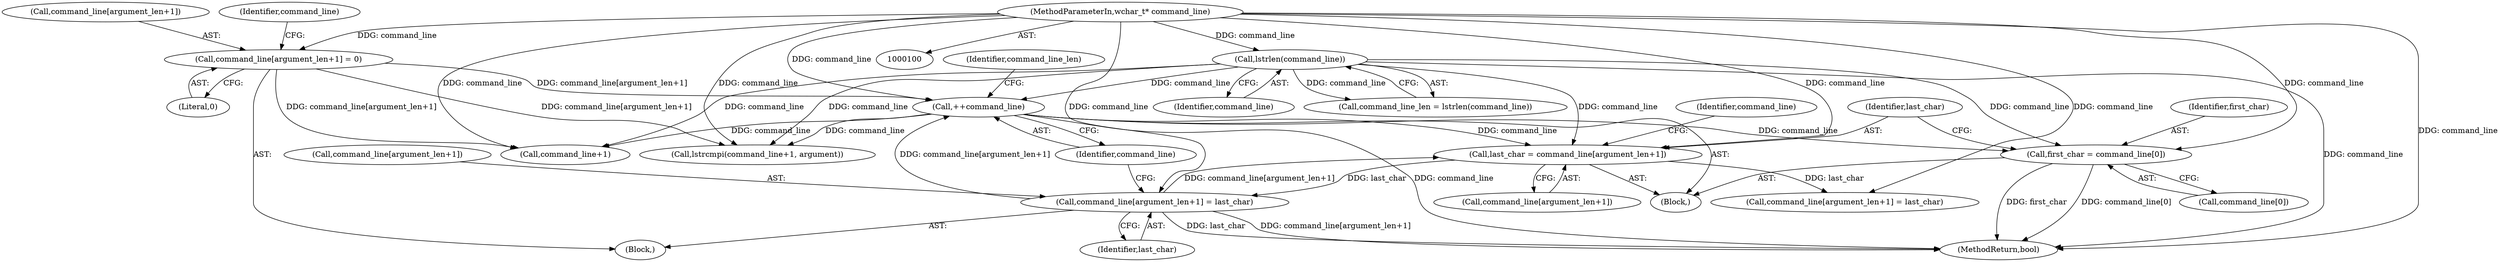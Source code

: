 digraph "0_Chrome_514f93279494ec4448b34a7aeeff27eccaae983f@array" {
"1000138" [label="(Call,first_char = command_line[0])"];
"1000184" [label="(Call,++command_line)"];
"1000177" [label="(Call,command_line[argument_len+1] = last_char)"];
"1000144" [label="(Call,last_char = command_line[argument_len+1])"];
"1000130" [label="(Call,lstrlen(command_line))"];
"1000101" [label="(MethodParameterIn,wchar_t* command_line)"];
"1000152" [label="(Call,command_line[argument_len+1] = 0)"];
"1000154" [label="(Identifier,command_line)"];
"1000168" [label="(Call,command_line[argument_len+1] = last_char)"];
"1000128" [label="(Call,command_line_len = lstrlen(command_line))"];
"1000101" [label="(MethodParameterIn,wchar_t* command_line)"];
"1000138" [label="(Call,first_char = command_line[0])"];
"1000190" [label="(MethodReturn,bool)"];
"1000185" [label="(Identifier,command_line)"];
"1000163" [label="(Identifier,command_line)"];
"1000139" [label="(Identifier,first_char)"];
"1000152" [label="(Call,command_line[argument_len+1] = 0)"];
"1000140" [label="(Call,command_line[0])"];
"1000162" [label="(Call,command_line+1)"];
"1000187" [label="(Identifier,command_line_len)"];
"1000145" [label="(Identifier,last_char)"];
"1000178" [label="(Call,command_line[argument_len+1])"];
"1000161" [label="(Call,lstrcmpi(command_line+1, argument))"];
"1000151" [label="(Block,)"];
"1000177" [label="(Call,command_line[argument_len+1] = last_char)"];
"1000131" [label="(Identifier,command_line)"];
"1000144" [label="(Call,last_char = command_line[argument_len+1])"];
"1000153" [label="(Call,command_line[argument_len+1])"];
"1000146" [label="(Call,command_line[argument_len+1])"];
"1000158" [label="(Literal,0)"];
"1000184" [label="(Call,++command_line)"];
"1000136" [label="(Block,)"];
"1000130" [label="(Call,lstrlen(command_line))"];
"1000183" [label="(Identifier,last_char)"];
"1000138" -> "1000136"  [label="AST: "];
"1000138" -> "1000140"  [label="CFG: "];
"1000139" -> "1000138"  [label="AST: "];
"1000140" -> "1000138"  [label="AST: "];
"1000145" -> "1000138"  [label="CFG: "];
"1000138" -> "1000190"  [label="DDG: first_char"];
"1000138" -> "1000190"  [label="DDG: command_line[0]"];
"1000184" -> "1000138"  [label="DDG: command_line"];
"1000130" -> "1000138"  [label="DDG: command_line"];
"1000101" -> "1000138"  [label="DDG: command_line"];
"1000184" -> "1000136"  [label="AST: "];
"1000184" -> "1000185"  [label="CFG: "];
"1000185" -> "1000184"  [label="AST: "];
"1000187" -> "1000184"  [label="CFG: "];
"1000184" -> "1000190"  [label="DDG: command_line"];
"1000184" -> "1000144"  [label="DDG: command_line"];
"1000184" -> "1000161"  [label="DDG: command_line"];
"1000184" -> "1000162"  [label="DDG: command_line"];
"1000177" -> "1000184"  [label="DDG: command_line[argument_len+1]"];
"1000101" -> "1000184"  [label="DDG: command_line"];
"1000130" -> "1000184"  [label="DDG: command_line"];
"1000152" -> "1000184"  [label="DDG: command_line[argument_len+1]"];
"1000177" -> "1000151"  [label="AST: "];
"1000177" -> "1000183"  [label="CFG: "];
"1000178" -> "1000177"  [label="AST: "];
"1000183" -> "1000177"  [label="AST: "];
"1000185" -> "1000177"  [label="CFG: "];
"1000177" -> "1000190"  [label="DDG: command_line[argument_len+1]"];
"1000177" -> "1000190"  [label="DDG: last_char"];
"1000177" -> "1000144"  [label="DDG: command_line[argument_len+1]"];
"1000144" -> "1000177"  [label="DDG: last_char"];
"1000101" -> "1000177"  [label="DDG: command_line"];
"1000144" -> "1000136"  [label="AST: "];
"1000144" -> "1000146"  [label="CFG: "];
"1000145" -> "1000144"  [label="AST: "];
"1000146" -> "1000144"  [label="AST: "];
"1000154" -> "1000144"  [label="CFG: "];
"1000130" -> "1000144"  [label="DDG: command_line"];
"1000101" -> "1000144"  [label="DDG: command_line"];
"1000144" -> "1000168"  [label="DDG: last_char"];
"1000130" -> "1000128"  [label="AST: "];
"1000130" -> "1000131"  [label="CFG: "];
"1000131" -> "1000130"  [label="AST: "];
"1000128" -> "1000130"  [label="CFG: "];
"1000130" -> "1000190"  [label="DDG: command_line"];
"1000130" -> "1000128"  [label="DDG: command_line"];
"1000101" -> "1000130"  [label="DDG: command_line"];
"1000130" -> "1000161"  [label="DDG: command_line"];
"1000130" -> "1000162"  [label="DDG: command_line"];
"1000101" -> "1000100"  [label="AST: "];
"1000101" -> "1000190"  [label="DDG: command_line"];
"1000101" -> "1000152"  [label="DDG: command_line"];
"1000101" -> "1000161"  [label="DDG: command_line"];
"1000101" -> "1000162"  [label="DDG: command_line"];
"1000101" -> "1000168"  [label="DDG: command_line"];
"1000152" -> "1000151"  [label="AST: "];
"1000152" -> "1000158"  [label="CFG: "];
"1000153" -> "1000152"  [label="AST: "];
"1000158" -> "1000152"  [label="AST: "];
"1000163" -> "1000152"  [label="CFG: "];
"1000152" -> "1000161"  [label="DDG: command_line[argument_len+1]"];
"1000152" -> "1000162"  [label="DDG: command_line[argument_len+1]"];
}
